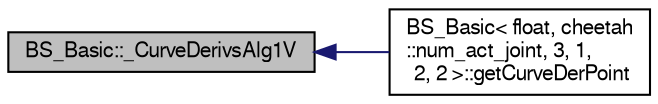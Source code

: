 digraph "BS_Basic::_CurveDerivsAlg1V"
{
  edge [fontname="FreeSans",fontsize="10",labelfontname="FreeSans",labelfontsize="10"];
  node [fontname="FreeSans",fontsize="10",shape=record];
  rankdir="LR";
  Node1 [label="BS_Basic::_CurveDerivsAlg1V",height=0.2,width=0.4,color="black", fillcolor="grey75", style="filled", fontcolor="black"];
  Node1 -> Node2 [dir="back",color="midnightblue",fontsize="10",style="solid",fontname="FreeSans"];
  Node2 [label="BS_Basic\< float, cheetah\l::num_act_joint, 3, 1,\l 2, 2 \>::getCurveDerPoint",height=0.2,width=0.4,color="black", fillcolor="white", style="filled",URL="$d9/da0/class_b_s___basic.html#a752f324268bed06ac75d2e019bc7bfcc"];
}
